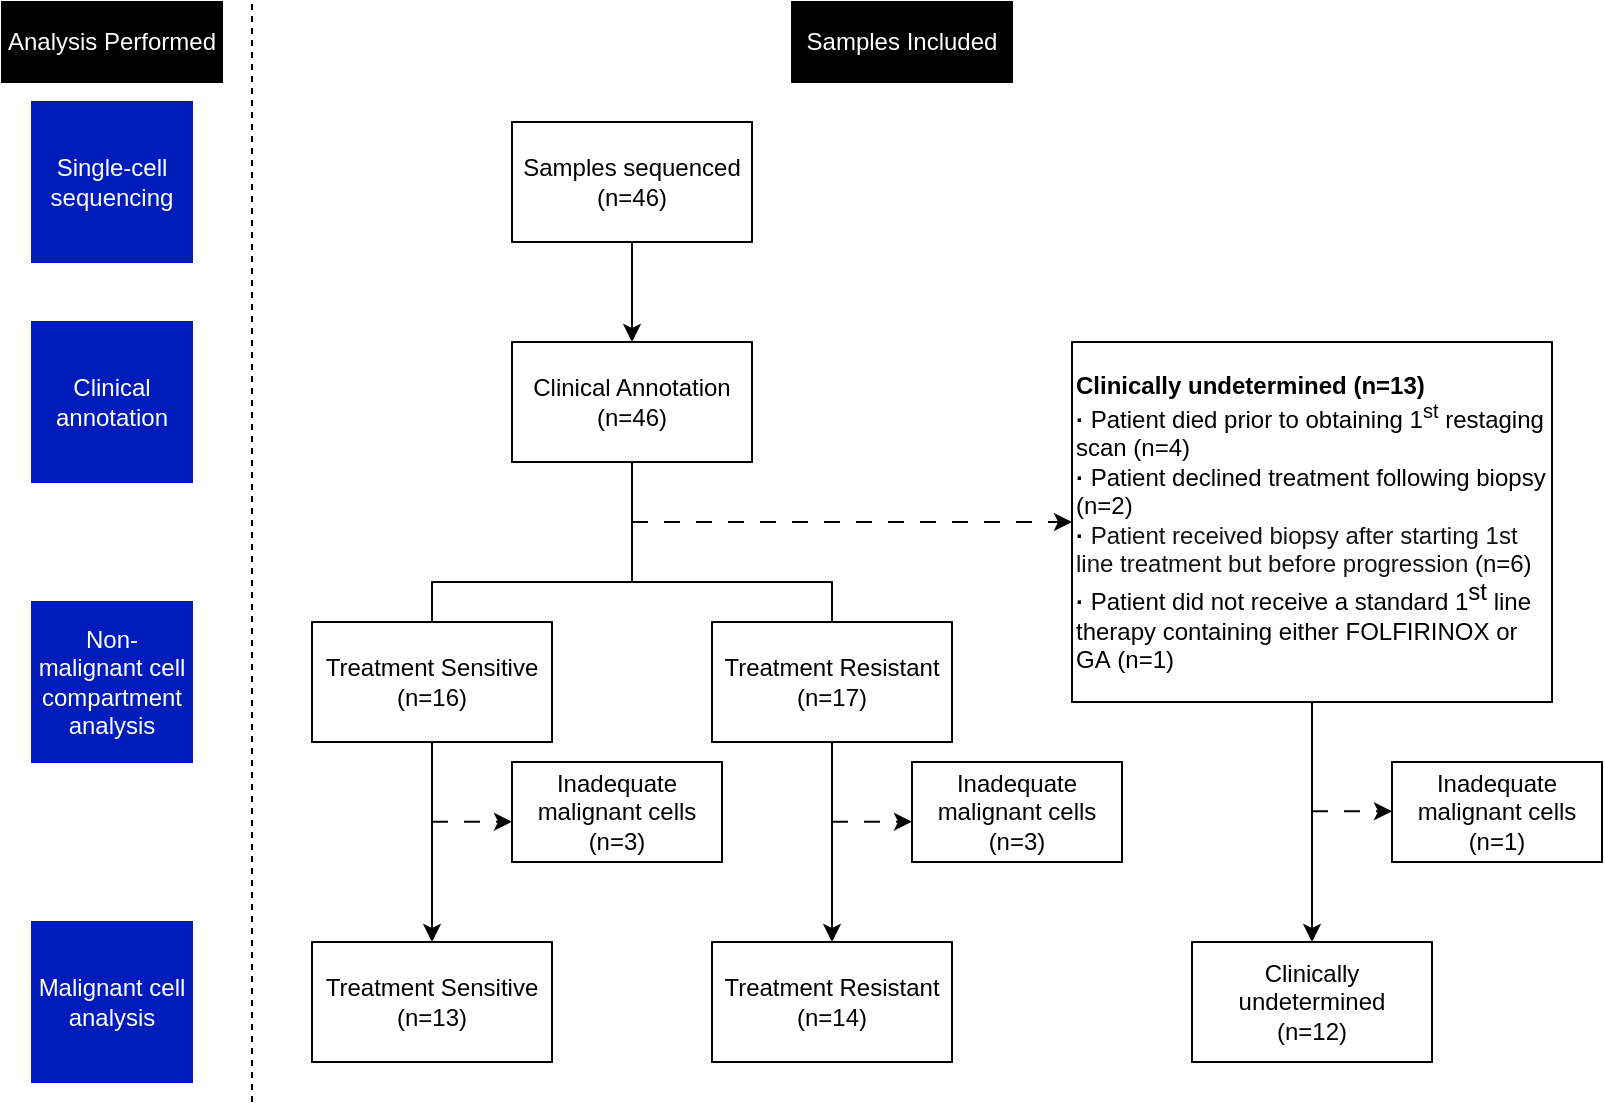 <mxfile version="28.0.7">
  <diagram name="第 1 页" id="KwGxmZMtyN8JoYDkULUY">
    <mxGraphModel dx="1426" dy="704" grid="1" gridSize="10" guides="1" tooltips="1" connect="1" arrows="1" fold="1" page="1" pageScale="1" pageWidth="827" pageHeight="1169" math="0" shadow="0">
      <root>
        <mxCell id="0" />
        <mxCell id="1" parent="0" />
        <mxCell id="eWs5n6P5kUTmqG-R48iR-10" style="edgeStyle=orthogonalEdgeStyle;rounded=0;orthogonalLoop=1;jettySize=auto;html=1;exitX=0.5;exitY=1;exitDx=0;exitDy=0;entryX=0.5;entryY=0;entryDx=0;entryDy=0;" parent="1" source="eWs5n6P5kUTmqG-R48iR-1" target="eWs5n6P5kUTmqG-R48iR-3" edge="1">
          <mxGeometry relative="1" as="geometry" />
        </mxCell>
        <mxCell id="eWs5n6P5kUTmqG-R48iR-1" value="Samples sequenced&lt;div&gt;(n=46)&lt;/div&gt;" style="rounded=0;whiteSpace=wrap;html=1;" parent="1" vertex="1">
          <mxGeometry x="260" y="70" width="120" height="60" as="geometry" />
        </mxCell>
        <mxCell id="eWs5n6P5kUTmqG-R48iR-8" style="edgeStyle=orthogonalEdgeStyle;rounded=0;orthogonalLoop=1;jettySize=auto;html=1;exitX=0.5;exitY=1;exitDx=0;exitDy=0;" parent="1" source="eWs5n6P5kUTmqG-R48iR-3" target="eWs5n6P5kUTmqG-R48iR-4" edge="1">
          <mxGeometry relative="1" as="geometry">
            <Array as="points">
              <mxPoint x="320" y="300" />
              <mxPoint x="220" y="300" />
            </Array>
          </mxGeometry>
        </mxCell>
        <mxCell id="eWs5n6P5kUTmqG-R48iR-29" style="edgeStyle=orthogonalEdgeStyle;rounded=0;orthogonalLoop=1;jettySize=auto;html=1;exitX=0.5;exitY=1;exitDx=0;exitDy=0;" parent="1" source="eWs5n6P5kUTmqG-R48iR-3" edge="1">
          <mxGeometry relative="1" as="geometry">
            <mxPoint x="420" y="350" as="targetPoint" />
            <Array as="points">
              <mxPoint x="320" y="300" />
              <mxPoint x="420" y="300" />
            </Array>
          </mxGeometry>
        </mxCell>
        <mxCell id="eWs5n6P5kUTmqG-R48iR-3" value="Clinical Annotation&lt;div&gt;(n=46)&lt;/div&gt;" style="rounded=0;whiteSpace=wrap;html=1;" parent="1" vertex="1">
          <mxGeometry x="260" y="180" width="120" height="60" as="geometry" />
        </mxCell>
        <mxCell id="eWs5n6P5kUTmqG-R48iR-4" value="Treatment Sensitive&lt;div&gt;(n=13)&lt;/div&gt;" style="rounded=0;whiteSpace=wrap;html=1;" parent="1" vertex="1">
          <mxGeometry x="160" y="480" width="120" height="60" as="geometry" />
        </mxCell>
        <mxCell id="eWs5n6P5kUTmqG-R48iR-5" value="Treatment Resistant&lt;div&gt;(n=14)&lt;/div&gt;" style="rounded=0;whiteSpace=wrap;html=1;" parent="1" vertex="1">
          <mxGeometry x="360" y="480" width="120" height="60" as="geometry" />
        </mxCell>
        <mxCell id="eWs5n6P5kUTmqG-R48iR-17" value="Single-cell sequencing" style="rounded=0;whiteSpace=wrap;html=1;fillColor=#001DBC;strokeColor=#001DBC;fontColor=#ffffff;" parent="1" vertex="1">
          <mxGeometry x="20" y="60" width="80" height="80" as="geometry" />
        </mxCell>
        <mxCell id="eWs5n6P5kUTmqG-R48iR-18" value="Clinical annotation" style="rounded=0;whiteSpace=wrap;html=1;fillColor=#001DBC;strokeColor=#001DBC;fontColor=#ffffff;" parent="1" vertex="1">
          <mxGeometry x="20" y="170" width="80" height="80" as="geometry" />
        </mxCell>
        <mxCell id="eWs5n6P5kUTmqG-R48iR-20" value="Non-malignant cell compartment analysis" style="rounded=0;whiteSpace=wrap;html=1;fillColor=#001DBC;strokeColor=#001DBC;fontColor=#ffffff;" parent="1" vertex="1">
          <mxGeometry x="20" y="310" width="80" height="80" as="geometry" />
        </mxCell>
        <mxCell id="eWs5n6P5kUTmqG-R48iR-21" value="Malignant cell analysis" style="rounded=0;whiteSpace=wrap;html=1;fillColor=#001DBC;strokeColor=#001DBC;fontColor=#ffffff;" parent="1" vertex="1">
          <mxGeometry x="20" y="470" width="80" height="80" as="geometry" />
        </mxCell>
        <mxCell id="eWs5n6P5kUTmqG-R48iR-22" value="Inadequate malignant cells&lt;div&gt;(n=3)&lt;/div&gt;" style="rounded=0;whiteSpace=wrap;html=1;" parent="1" vertex="1">
          <mxGeometry x="260" y="390" width="105" height="50" as="geometry" />
        </mxCell>
        <mxCell id="eWs5n6P5kUTmqG-R48iR-23" value="Treatment Sensitive&lt;div&gt;(n=16)&lt;/div&gt;" style="rounded=0;whiteSpace=wrap;html=1;" parent="1" vertex="1">
          <mxGeometry x="160" y="320" width="120" height="60" as="geometry" />
        </mxCell>
        <mxCell id="eWs5n6P5kUTmqG-R48iR-26" value="Clinically undetermined&lt;div&gt;(n=12)&lt;/div&gt;" style="rounded=0;whiteSpace=wrap;html=1;" parent="1" vertex="1">
          <mxGeometry x="600" y="480" width="120" height="60" as="geometry" />
        </mxCell>
        <mxCell id="eWs5n6P5kUTmqG-R48iR-31" style="edgeStyle=orthogonalEdgeStyle;rounded=0;orthogonalLoop=1;jettySize=auto;html=1;exitX=0.5;exitY=1;exitDx=0;exitDy=0;" parent="1" source="eWs5n6P5kUTmqG-R48iR-24" target="eWs5n6P5kUTmqG-R48iR-5" edge="1">
          <mxGeometry relative="1" as="geometry" />
        </mxCell>
        <mxCell id="eWs5n6P5kUTmqG-R48iR-24" value="Treatment Resistant&lt;div&gt;(n=17)&lt;/div&gt;" style="rounded=0;whiteSpace=wrap;html=1;" parent="1" vertex="1">
          <mxGeometry x="360" y="320" width="120" height="60" as="geometry" />
        </mxCell>
        <mxCell id="eWs5n6P5kUTmqG-R48iR-30" value="Inadequate malignant cells&lt;div&gt;(n=3)&lt;/div&gt;" style="rounded=0;whiteSpace=wrap;html=1;" parent="1" vertex="1">
          <mxGeometry x="460" y="390" width="105" height="50" as="geometry" />
        </mxCell>
        <mxCell id="eWs5n6P5kUTmqG-R48iR-32" value="" style="endArrow=classic;html=1;rounded=0;dashed=1;dashPattern=8 8;entryX=0.003;entryY=0.403;entryDx=0;entryDy=0;entryPerimeter=0;" parent="1" edge="1">
          <mxGeometry width="50" height="50" relative="1" as="geometry">
            <mxPoint x="420" y="419.85" as="sourcePoint" />
            <mxPoint x="460" y="419.85" as="targetPoint" />
          </mxGeometry>
        </mxCell>
        <mxCell id="eWs5n6P5kUTmqG-R48iR-33" value="" style="endArrow=classic;html=1;rounded=0;dashed=1;dashPattern=8 8;entryX=0.003;entryY=0.403;entryDx=0;entryDy=0;entryPerimeter=0;" parent="1" edge="1">
          <mxGeometry width="50" height="50" relative="1" as="geometry">
            <mxPoint x="220" y="419.85" as="sourcePoint" />
            <mxPoint x="260" y="419.85" as="targetPoint" />
          </mxGeometry>
        </mxCell>
        <mxCell id="eWs5n6P5kUTmqG-R48iR-34" style="edgeStyle=orthogonalEdgeStyle;rounded=0;orthogonalLoop=1;jettySize=auto;html=1;exitX=0.5;exitY=1;exitDx=0;exitDy=0;entryX=0.5;entryY=0;entryDx=0;entryDy=0;" parent="1" source="eWs5n6P5kUTmqG-R48iR-14" target="eWs5n6P5kUTmqG-R48iR-26" edge="1">
          <mxGeometry relative="1" as="geometry">
            <mxPoint x="659.68" y="200" as="sourcePoint" />
            <mxPoint x="659.68" y="340" as="targetPoint" />
          </mxGeometry>
        </mxCell>
        <mxCell id="eWs5n6P5kUTmqG-R48iR-35" value="Inadequate malignant cells&lt;div&gt;(n=1)&lt;/div&gt;" style="rounded=0;whiteSpace=wrap;html=1;" parent="1" vertex="1">
          <mxGeometry x="700" y="390" width="105" height="50" as="geometry" />
        </mxCell>
        <mxCell id="eWs5n6P5kUTmqG-R48iR-36" value="" style="endArrow=classic;html=1;rounded=0;dashed=1;dashPattern=8 8;entryX=0.003;entryY=0.403;entryDx=0;entryDy=0;entryPerimeter=0;" parent="1" edge="1">
          <mxGeometry width="50" height="50" relative="1" as="geometry">
            <mxPoint x="660" y="414.68" as="sourcePoint" />
            <mxPoint x="700" y="414.68" as="targetPoint" />
          </mxGeometry>
        </mxCell>
        <mxCell id="eWs5n6P5kUTmqG-R48iR-37" value="" style="endArrow=classic;html=1;rounded=0;dashed=1;dashPattern=8 8;entryX=0;entryY=0.5;entryDx=0;entryDy=0;" parent="1" target="eWs5n6P5kUTmqG-R48iR-14" edge="1">
          <mxGeometry width="50" height="50" relative="1" as="geometry">
            <mxPoint x="320" y="270.0" as="sourcePoint" />
            <mxPoint x="550" y="270" as="targetPoint" />
          </mxGeometry>
        </mxCell>
        <mxCell id="eWs5n6P5kUTmqG-R48iR-38" value="" style="edgeStyle=orthogonalEdgeStyle;rounded=0;orthogonalLoop=1;jettySize=auto;html=1;exitX=0.5;exitY=1;exitDx=0;exitDy=0;entryX=0.5;entryY=0;entryDx=0;entryDy=0;" parent="1" target="eWs5n6P5kUTmqG-R48iR-14" edge="1">
          <mxGeometry relative="1" as="geometry">
            <mxPoint x="659.68" y="230" as="sourcePoint" />
            <mxPoint x="660" y="550" as="targetPoint" />
          </mxGeometry>
        </mxCell>
        <mxCell id="eWs5n6P5kUTmqG-R48iR-14" value="&lt;div style=&quot;&quot;&gt;&lt;b&gt;Clinically undetermined (n=13)&lt;/b&gt;&lt;/div&gt;&lt;div style=&quot;&quot;&gt;&lt;font face=&quot;Helvetica&quot;&gt;&lt;span style=&quot;background-color: transparent; color: light-dark(rgb(0, 0, 0), rgb(255, 255, 255));&quot;&gt;&lt;b style=&quot;&quot;&gt;· &lt;/b&gt;Patient died prior to obtaining 1&lt;sup&gt;st&lt;/sup&gt; restaging&lt;/span&gt;&lt;/font&gt;&lt;/div&gt;&lt;div style=&quot;&quot;&gt;&lt;font face=&quot;Helvetica&quot;&gt;&lt;span style=&quot;background-color: transparent; color: light-dark(rgb(0, 0, 0), rgb(255, 255, 255));&quot;&gt;scan (n=4)&lt;/span&gt;&lt;br&gt;&lt;b style=&quot;&quot;&gt;· &lt;/b&gt;Patient d&lt;span style=&quot;background-color: transparent; color: light-dark(rgb(0, 0, 0), rgb(255, 255, 255));&quot;&gt;eclined treatment following biopsy (n=2)&lt;/span&gt;&lt;br&gt;&lt;b style=&quot;&quot;&gt;·&amp;nbsp;&lt;/b&gt;&lt;span style=&quot;caret-color: rgb(251, 74, 62); color: rgb(16, 18, 20); white-space-collapse: preserve; background-color: rgb(255, 255, 255);&quot;&gt;Patient received biopsy after starting 1st line treatment but before progression &lt;/span&gt;&lt;span style=&quot;background-color: transparent; color: light-dark(rgb(0, 0, 0), rgb(255, 255, 255));&quot;&gt;(n=6)&lt;/span&gt;&lt;br&gt;&lt;b style=&quot;&quot;&gt;·&amp;nbsp;&lt;/b&gt;Patient did not receive a standard 1&lt;span style=&quot;vertical-align: super;&quot;&gt;st&lt;/span&gt; line&lt;br&gt;therapy containing either FOLFIRINOX or GA&amp;nbsp;&lt;span style=&quot;background-color: transparent; color: light-dark(rgb(0, 0, 0), rgb(255, 255, 255));&quot;&gt;(n=1)&lt;/span&gt;&lt;/font&gt;&lt;/div&gt;" style="rounded=0;whiteSpace=wrap;html=1;align=left;" parent="1" vertex="1">
          <mxGeometry x="540" y="180" width="240" height="180" as="geometry" />
        </mxCell>
        <mxCell id="Wcf4iK_CemhMIRecgHp_-1" value="" style="endArrow=none;dashed=1;html=1;rounded=0;" edge="1" parent="1">
          <mxGeometry width="50" height="50" relative="1" as="geometry">
            <mxPoint x="130" y="560" as="sourcePoint" />
            <mxPoint x="130" y="10" as="targetPoint" />
          </mxGeometry>
        </mxCell>
        <mxCell id="Wcf4iK_CemhMIRecgHp_-3" value="&lt;font style=&quot;color: rgb(255, 255, 255);&quot;&gt;Analysis Performed&lt;/font&gt;" style="rounded=0;whiteSpace=wrap;html=1;fillColor=#000000;" vertex="1" parent="1">
          <mxGeometry x="5" y="10" width="110" height="40" as="geometry" />
        </mxCell>
        <mxCell id="Wcf4iK_CemhMIRecgHp_-4" value="&lt;font style=&quot;color: rgb(255, 255, 255);&quot;&gt;Samples Included&lt;/font&gt;" style="rounded=0;whiteSpace=wrap;html=1;fillColor=#000000;" vertex="1" parent="1">
          <mxGeometry x="400" y="10" width="110" height="40" as="geometry" />
        </mxCell>
      </root>
    </mxGraphModel>
  </diagram>
</mxfile>
